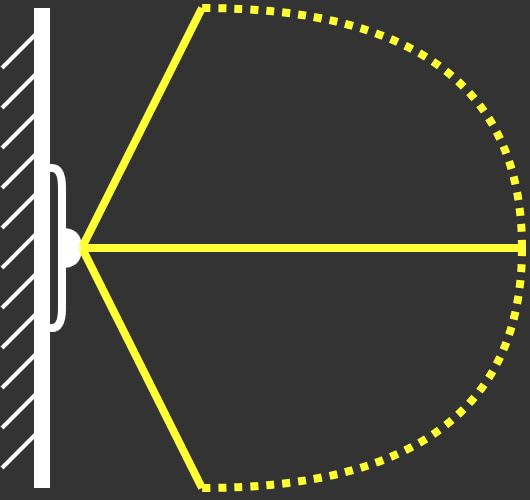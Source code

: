 <mxfile version="13.8.8" type="device"><diagram id="pEcVUN9DN0u4v5jGIxHe" name="Page-1"><mxGraphModel dx="950" dy="491" grid="1" gridSize="10" guides="1" tooltips="1" connect="1" arrows="1" fold="1" page="1" pageScale="1" pageWidth="827" pageHeight="1169" background="#333333" math="0" shadow="0"><root><mxCell id="0"/><mxCell id="1" parent="0"/><mxCell id="NYa43BQZ6JkVJh_xbgZT-1" value="" style="endArrow=none;html=1;strokeWidth=8;strokeColor=#FFFFFF;" edge="1" parent="1"><mxGeometry width="50" height="50" relative="1" as="geometry"><mxPoint x="320" y="320" as="sourcePoint"/><mxPoint x="320" y="80" as="targetPoint"/></mxGeometry></mxCell><mxCell id="NYa43BQZ6JkVJh_xbgZT-3" value="" style="endArrow=none;html=1;strokeWidth=4;strokeColor=#FFFFFF;" edge="1" parent="1"><mxGeometry width="50" height="50" relative="1" as="geometry"><mxPoint x="320" y="240" as="sourcePoint"/><mxPoint x="320" y="160" as="targetPoint"/><Array as="points"><mxPoint x="330" y="240"/><mxPoint x="330" y="160"/></Array></mxGeometry></mxCell><mxCell id="NYa43BQZ6JkVJh_xbgZT-4" value="" style="endArrow=none;html=1;strokeWidth=2;strokeColor=#FFFFFF;" edge="1" parent="1"><mxGeometry width="50" height="50" relative="1" as="geometry"><mxPoint x="300" y="110" as="sourcePoint"/><mxPoint x="320" y="90" as="targetPoint"/><Array as="points"/></mxGeometry></mxCell><mxCell id="NYa43BQZ6JkVJh_xbgZT-5" value="" style="endArrow=none;html=1;strokeWidth=2;strokeColor=#FFFFFF;" edge="1" parent="1"><mxGeometry width="50" height="50" relative="1" as="geometry"><mxPoint x="300" y="130" as="sourcePoint"/><mxPoint x="320" y="110" as="targetPoint"/><Array as="points"/></mxGeometry></mxCell><mxCell id="NYa43BQZ6JkVJh_xbgZT-6" value="" style="endArrow=none;html=1;strokeWidth=2;strokeColor=#FFFFFF;" edge="1" parent="1"><mxGeometry width="50" height="50" relative="1" as="geometry"><mxPoint x="300" y="150" as="sourcePoint"/><mxPoint x="320" y="130" as="targetPoint"/><Array as="points"/></mxGeometry></mxCell><mxCell id="NYa43BQZ6JkVJh_xbgZT-7" value="" style="endArrow=none;html=1;strokeWidth=2;strokeColor=#FFFFFF;" edge="1" parent="1"><mxGeometry width="50" height="50" relative="1" as="geometry"><mxPoint x="300" y="170" as="sourcePoint"/><mxPoint x="320" y="150" as="targetPoint"/><Array as="points"/></mxGeometry></mxCell><mxCell id="NYa43BQZ6JkVJh_xbgZT-8" value="" style="endArrow=none;html=1;strokeWidth=2;strokeColor=#FFFFFF;" edge="1" parent="1"><mxGeometry width="50" height="50" relative="1" as="geometry"><mxPoint x="300.0" y="190" as="sourcePoint"/><mxPoint x="320.0" y="170" as="targetPoint"/><Array as="points"/></mxGeometry></mxCell><mxCell id="NYa43BQZ6JkVJh_xbgZT-9" value="" style="endArrow=none;html=1;strokeWidth=2;strokeColor=#FFFFFF;" edge="1" parent="1"><mxGeometry width="50" height="50" relative="1" as="geometry"><mxPoint x="300.0" y="210" as="sourcePoint"/><mxPoint x="320.0" y="190" as="targetPoint"/><Array as="points"/></mxGeometry></mxCell><mxCell id="NYa43BQZ6JkVJh_xbgZT-10" value="" style="endArrow=none;html=1;strokeWidth=2;strokeColor=#FFFFFF;" edge="1" parent="1"><mxGeometry width="50" height="50" relative="1" as="geometry"><mxPoint x="300.0" y="230" as="sourcePoint"/><mxPoint x="320.0" y="210" as="targetPoint"/><Array as="points"/></mxGeometry></mxCell><mxCell id="NYa43BQZ6JkVJh_xbgZT-11" value="" style="endArrow=none;html=1;strokeWidth=2;strokeColor=#FFFFFF;" edge="1" parent="1"><mxGeometry width="50" height="50" relative="1" as="geometry"><mxPoint x="300.0" y="250" as="sourcePoint"/><mxPoint x="320.0" y="230" as="targetPoint"/><Array as="points"/></mxGeometry></mxCell><mxCell id="NYa43BQZ6JkVJh_xbgZT-12" value="" style="endArrow=none;html=1;strokeWidth=2;strokeColor=#FFFFFF;" edge="1" parent="1"><mxGeometry width="50" height="50" relative="1" as="geometry"><mxPoint x="300.0" y="270" as="sourcePoint"/><mxPoint x="320.0" y="250" as="targetPoint"/><Array as="points"/></mxGeometry></mxCell><mxCell id="NYa43BQZ6JkVJh_xbgZT-13" value="" style="endArrow=none;html=1;strokeWidth=2;strokeColor=#FFFFFF;" edge="1" parent="1"><mxGeometry width="50" height="50" relative="1" as="geometry"><mxPoint x="300.0" y="290" as="sourcePoint"/><mxPoint x="320.0" y="270" as="targetPoint"/><Array as="points"/></mxGeometry></mxCell><mxCell id="NYa43BQZ6JkVJh_xbgZT-14" value="" style="endArrow=none;html=1;strokeWidth=2;strokeColor=#FFFFFF;" edge="1" parent="1"><mxGeometry width="50" height="50" relative="1" as="geometry"><mxPoint x="300.0" y="310" as="sourcePoint"/><mxPoint x="320.0" y="290" as="targetPoint"/><Array as="points"/></mxGeometry></mxCell><mxCell id="NYa43BQZ6JkVJh_xbgZT-16" value="" style="shape=or;whiteSpace=wrap;html=1;strokeColor=none;" vertex="1" parent="1"><mxGeometry x="330" y="190" width="10" height="20" as="geometry"/></mxCell><mxCell id="NYa43BQZ6JkVJh_xbgZT-17" value="" style="endArrow=none;html=1;strokeWidth=4;entryX=1;entryY=0.5;entryDx=0;entryDy=0;entryPerimeter=0;strokeColor=#FFFF33;" edge="1" parent="1" target="NYa43BQZ6JkVJh_xbgZT-16"><mxGeometry width="50" height="50" relative="1" as="geometry"><mxPoint x="560" y="200" as="sourcePoint"/><mxPoint x="600" y="100" as="targetPoint"/></mxGeometry></mxCell><mxCell id="NYa43BQZ6JkVJh_xbgZT-18" value="" style="endArrow=none;html=1;strokeWidth=4;entryX=1;entryY=0.5;entryDx=0;entryDy=0;entryPerimeter=0;strokeColor=#FFFF33;" edge="1" parent="1"><mxGeometry width="50" height="50" relative="1" as="geometry"><mxPoint x="400" y="80" as="sourcePoint"/><mxPoint x="340" y="199.76" as="targetPoint"/></mxGeometry></mxCell><mxCell id="NYa43BQZ6JkVJh_xbgZT-19" value="" style="endArrow=none;html=1;strokeWidth=4;strokeColor=#FFFF33;" edge="1" parent="1"><mxGeometry width="50" height="50" relative="1" as="geometry"><mxPoint x="340" y="200" as="sourcePoint"/><mxPoint x="400" y="320" as="targetPoint"/></mxGeometry></mxCell><mxCell id="NYa43BQZ6JkVJh_xbgZT-20" value="" style="endArrow=none;html=1;strokeColor=#FFFF33;strokeWidth=4;curved=1;dashed=1;dashPattern=1 1;" edge="1" parent="1"><mxGeometry width="50" height="50" relative="1" as="geometry"><mxPoint x="560" y="200" as="sourcePoint"/><mxPoint x="400" y="80" as="targetPoint"/><Array as="points"><mxPoint x="560" y="80"/></Array></mxGeometry></mxCell><mxCell id="NYa43BQZ6JkVJh_xbgZT-21" value="" style="endArrow=none;html=1;strokeColor=#FFFF33;strokeWidth=4;curved=1;dashed=1;dashPattern=1 1;" edge="1" parent="1"><mxGeometry width="50" height="50" relative="1" as="geometry"><mxPoint x="560" y="200" as="sourcePoint"/><mxPoint x="400" y="320" as="targetPoint"/><Array as="points"><mxPoint x="560" y="320"/></Array></mxGeometry></mxCell></root></mxGraphModel></diagram></mxfile>